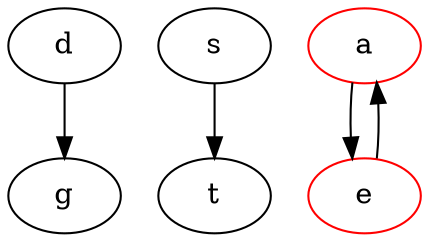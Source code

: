 digraph loop {
	d
	g
	s
	t
	a
	e
	d -> g
	s -> t
	a -> e
	node [fillcolor="#FFFFCC" shape=circle style="rounded,filled"]
	e -> a
	e [color=red]
	a [color=red]
}
